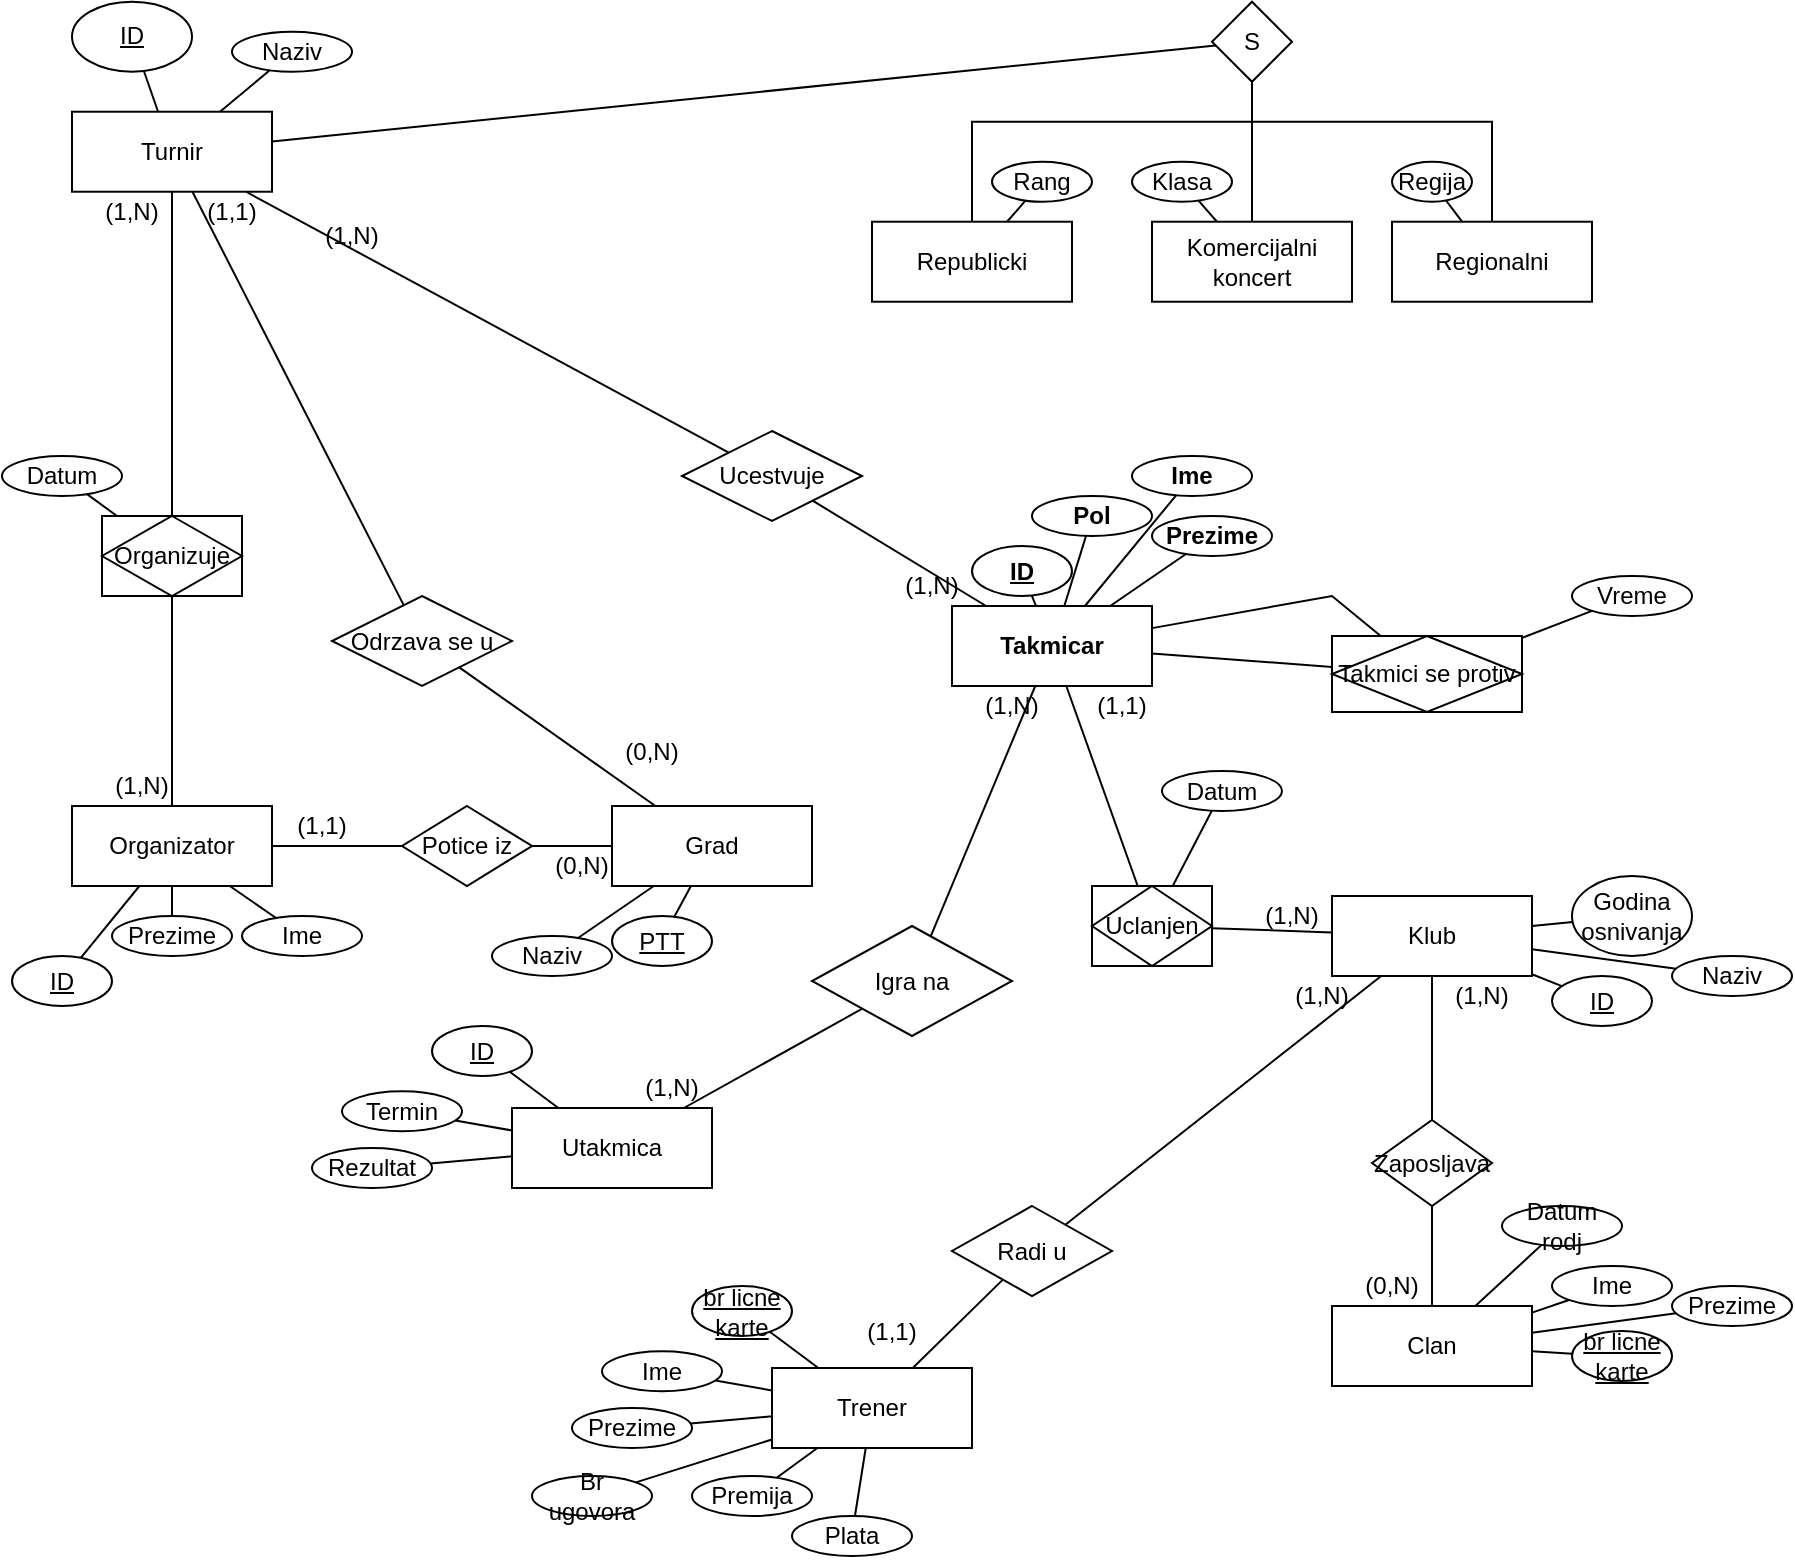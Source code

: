 <mxfile version="14.9.6" type="device"><diagram id="qLZ4o5DSCHNd_SbKw-yM" name="Page-1"><mxGraphModel dx="1069" dy="2217" grid="1" gridSize="10" guides="1" tooltips="1" connect="1" arrows="1" fold="1" page="1" pageScale="1" pageWidth="900" pageHeight="1600" math="0" shadow="0"><root><mxCell id="0"/><mxCell id="1" parent="0"/><mxCell id="eoc7BjxN7FBIqzUyYc_B-33" value="Turnir" style="whiteSpace=wrap;html=1;align=center;" parent="1" vertex="1"><mxGeometry x="40" y="-1542.14" width="100" height="40" as="geometry"/></mxCell><mxCell id="eoc7BjxN7FBIqzUyYc_B-36" value="Naziv" style="ellipse;whiteSpace=wrap;html=1;align=center;" parent="1" vertex="1"><mxGeometry x="120" y="-1582.14" width="60" height="20" as="geometry"/></mxCell><mxCell id="eoc7BjxN7FBIqzUyYc_B-37" value="" style="endArrow=none;html=1;rounded=0;" parent="1" source="eoc7BjxN7FBIqzUyYc_B-36" target="eoc7BjxN7FBIqzUyYc_B-33" edge="1"><mxGeometry relative="1" as="geometry"><mxPoint x="250" y="-1570" as="sourcePoint"/><mxPoint x="120.0" y="-1500" as="targetPoint"/></mxGeometry></mxCell><mxCell id="eoc7BjxN7FBIqzUyYc_B-44" value="" style="endArrow=none;html=1;rounded=0;" parent="1" source="eoc7BjxN7FBIqzUyYc_B-45" target="eoc7BjxN7FBIqzUyYc_B-33" edge="1"><mxGeometry relative="1" as="geometry"><mxPoint x="-5.712" y="-1561.207" as="sourcePoint"/><mxPoint x="20.0" y="-1490" as="targetPoint"/></mxGeometry></mxCell><mxCell id="eoc7BjxN7FBIqzUyYc_B-45" value="ID" style="ellipse;whiteSpace=wrap;html=1;align=center;fontStyle=4;" parent="1" vertex="1"><mxGeometry x="40" y="-1597.14" width="60" height="35" as="geometry"/></mxCell><mxCell id="kMlMsmgEVaNLuAxgL0SV-2" value="S" style="shape=rhombus;perimeter=rhombusPerimeter;whiteSpace=wrap;html=1;align=center;" parent="1" vertex="1"><mxGeometry x="610" y="-1597.14" width="40" height="40" as="geometry"/></mxCell><mxCell id="kMlMsmgEVaNLuAxgL0SV-3" value="" style="endArrow=none;html=1;rounded=0;" parent="1" source="eoc7BjxN7FBIqzUyYc_B-33" target="kMlMsmgEVaNLuAxgL0SV-2" edge="1"><mxGeometry relative="1" as="geometry"><mxPoint x="110" y="-1460" as="sourcePoint"/><mxPoint x="270" y="-1460" as="targetPoint"/></mxGeometry></mxCell><mxCell id="qW00cIYbQ7Yy2y-dma7d-1" value="Republicki" style="whiteSpace=wrap;html=1;align=center;" parent="1" vertex="1"><mxGeometry x="440" y="-1487.14" width="100" height="40" as="geometry"/></mxCell><mxCell id="qW00cIYbQ7Yy2y-dma7d-3" value="Rang" style="ellipse;whiteSpace=wrap;html=1;align=center;" parent="1" vertex="1"><mxGeometry x="500" y="-1517.14" width="50" height="20" as="geometry"/></mxCell><mxCell id="qW00cIYbQ7Yy2y-dma7d-4" value="" style="endArrow=none;html=1;rounded=0;" parent="1" source="qW00cIYbQ7Yy2y-dma7d-3" target="qW00cIYbQ7Yy2y-dma7d-1" edge="1"><mxGeometry relative="1" as="geometry"><mxPoint x="539.79" y="-1545" as="sourcePoint"/><mxPoint x="400.0" y="-1382.14" as="targetPoint"/></mxGeometry></mxCell><mxCell id="qW00cIYbQ7Yy2y-dma7d-5" value="Komercijalni koncert" style="whiteSpace=wrap;html=1;align=center;" parent="1" vertex="1"><mxGeometry x="580" y="-1487.14" width="100" height="40" as="geometry"/></mxCell><mxCell id="qW00cIYbQ7Yy2y-dma7d-6" value="Klasa" style="ellipse;whiteSpace=wrap;html=1;align=center;" parent="1" vertex="1"><mxGeometry x="570" y="-1517.14" width="50" height="20" as="geometry"/></mxCell><mxCell id="qW00cIYbQ7Yy2y-dma7d-7" value="" style="endArrow=none;html=1;rounded=0;" parent="1" source="qW00cIYbQ7Yy2y-dma7d-6" target="qW00cIYbQ7Yy2y-dma7d-5" edge="1"><mxGeometry relative="1" as="geometry"><mxPoint x="709.79" y="-1550" as="sourcePoint"/><mxPoint x="570.0" y="-1387.14" as="targetPoint"/></mxGeometry></mxCell><mxCell id="qW00cIYbQ7Yy2y-dma7d-16" value="" style="endArrow=none;html=1;rounded=0;" parent="1" source="qW00cIYbQ7Yy2y-dma7d-1" target="qW00cIYbQ7Yy2y-dma7d-5" edge="1"><mxGeometry relative="1" as="geometry"><mxPoint x="470" y="-1537.14" as="sourcePoint"/><mxPoint x="630" y="-1537.14" as="targetPoint"/><Array as="points"><mxPoint x="490" y="-1537.14"/><mxPoint x="630" y="-1537.14"/></Array></mxGeometry></mxCell><mxCell id="qW00cIYbQ7Yy2y-dma7d-17" value="" style="endArrow=none;html=1;rounded=0;" parent="1" source="kMlMsmgEVaNLuAxgL0SV-2" edge="1"><mxGeometry relative="1" as="geometry"><mxPoint x="560" y="-1437.14" as="sourcePoint"/><mxPoint x="630" y="-1537.14" as="targetPoint"/></mxGeometry></mxCell><mxCell id="v1UpRoODye4BNZnUM3uu-2" value="Regionalni" style="whiteSpace=wrap;html=1;align=center;" parent="1" vertex="1"><mxGeometry x="700" y="-1487.14" width="100" height="40" as="geometry"/></mxCell><mxCell id="v1UpRoODye4BNZnUM3uu-3" value="Regija" style="ellipse;whiteSpace=wrap;html=1;align=center;" parent="1" vertex="1"><mxGeometry x="700" y="-1517.14" width="40" height="20" as="geometry"/></mxCell><mxCell id="v1UpRoODye4BNZnUM3uu-4" value="" style="endArrow=none;html=1;rounded=0;" parent="1" source="v1UpRoODye4BNZnUM3uu-3" target="v1UpRoODye4BNZnUM3uu-2" edge="1"><mxGeometry relative="1" as="geometry"><mxPoint x="799.79" y="-1545" as="sourcePoint"/><mxPoint x="660.0" y="-1382.14" as="targetPoint"/></mxGeometry></mxCell><mxCell id="v1UpRoODye4BNZnUM3uu-5" value="" style="endArrow=none;html=1;rounded=0;" parent="1" target="v1UpRoODye4BNZnUM3uu-2" edge="1"><mxGeometry relative="1" as="geometry"><mxPoint x="630" y="-1537.14" as="sourcePoint"/><mxPoint x="790" y="-1587.14" as="targetPoint"/><Array as="points"><mxPoint x="750" y="-1537.14"/></Array></mxGeometry></mxCell><mxCell id="v1UpRoODye4BNZnUM3uu-6" value="Organizator" style="whiteSpace=wrap;html=1;align=center;" parent="1" vertex="1"><mxGeometry x="40" y="-1195" width="100" height="40" as="geometry"/></mxCell><mxCell id="v1UpRoODye4BNZnUM3uu-7" value="Ime" style="ellipse;whiteSpace=wrap;html=1;align=center;" parent="1" vertex="1"><mxGeometry x="125" y="-1140" width="60" height="20" as="geometry"/></mxCell><mxCell id="v1UpRoODye4BNZnUM3uu-8" value="" style="endArrow=none;html=1;rounded=0;" parent="1" source="v1UpRoODye4BNZnUM3uu-7" target="v1UpRoODye4BNZnUM3uu-6" edge="1"><mxGeometry relative="1" as="geometry"><mxPoint x="260" y="-1182.86" as="sourcePoint"/><mxPoint x="130.0" y="-1112.86" as="targetPoint"/></mxGeometry></mxCell><mxCell id="v1UpRoODye4BNZnUM3uu-9" value="" style="endArrow=none;html=1;rounded=0;" parent="1" source="v1UpRoODye4BNZnUM3uu-10" target="v1UpRoODye4BNZnUM3uu-6" edge="1"><mxGeometry relative="1" as="geometry"><mxPoint x="4.288" y="-1174.067" as="sourcePoint"/><mxPoint x="30.0" y="-1102.86" as="targetPoint"/></mxGeometry></mxCell><mxCell id="v1UpRoODye4BNZnUM3uu-10" value="ID" style="ellipse;whiteSpace=wrap;html=1;align=center;fontStyle=4;" parent="1" vertex="1"><mxGeometry x="10" y="-1120" width="50" height="25" as="geometry"/></mxCell><mxCell id="v1UpRoODye4BNZnUM3uu-11" value="Prezime" style="ellipse;whiteSpace=wrap;html=1;align=center;" parent="1" vertex="1"><mxGeometry x="60" y="-1140" width="60" height="20" as="geometry"/></mxCell><mxCell id="v1UpRoODye4BNZnUM3uu-12" value="" style="endArrow=none;html=1;rounded=0;" parent="1" source="v1UpRoODye4BNZnUM3uu-11" target="v1UpRoODye4BNZnUM3uu-6" edge="1"><mxGeometry relative="1" as="geometry"><mxPoint x="340" y="-1162.86" as="sourcePoint"/><mxPoint x="204" y="-1135" as="targetPoint"/></mxGeometry></mxCell><mxCell id="v1UpRoODye4BNZnUM3uu-13" value="Grad" style="whiteSpace=wrap;html=1;align=center;" parent="1" vertex="1"><mxGeometry x="310" y="-1195" width="100" height="40" as="geometry"/></mxCell><mxCell id="v1UpRoODye4BNZnUM3uu-16" value="" style="endArrow=none;html=1;rounded=0;" parent="1" source="v1UpRoODye4BNZnUM3uu-17" target="v1UpRoODye4BNZnUM3uu-13" edge="1"><mxGeometry relative="1" as="geometry"><mxPoint x="394.288" y="-1249.067" as="sourcePoint"/><mxPoint x="420.0" y="-1177.86" as="targetPoint"/></mxGeometry></mxCell><mxCell id="v1UpRoODye4BNZnUM3uu-17" value="PTT" style="ellipse;whiteSpace=wrap;html=1;align=center;fontStyle=4;" parent="1" vertex="1"><mxGeometry x="310" y="-1140" width="50" height="25" as="geometry"/></mxCell><mxCell id="v1UpRoODye4BNZnUM3uu-18" value="Naziv" style="ellipse;whiteSpace=wrap;html=1;align=center;" parent="1" vertex="1"><mxGeometry x="250" y="-1130" width="60" height="20" as="geometry"/></mxCell><mxCell id="v1UpRoODye4BNZnUM3uu-19" value="" style="endArrow=none;html=1;rounded=0;" parent="1" source="v1UpRoODye4BNZnUM3uu-18" target="v1UpRoODye4BNZnUM3uu-13" edge="1"><mxGeometry relative="1" as="geometry"><mxPoint x="730" y="-1237.86" as="sourcePoint"/><mxPoint x="594" y="-1210" as="targetPoint"/></mxGeometry></mxCell><mxCell id="v1UpRoODye4BNZnUM3uu-20" value="Organizuje" style="shape=associativeEntity;whiteSpace=wrap;html=1;align=center;" parent="1" vertex="1"><mxGeometry x="55" y="-1340" width="70" height="40" as="geometry"/></mxCell><mxCell id="v1UpRoODye4BNZnUM3uu-22" value="" style="endArrow=none;html=1;rounded=0;" parent="1" source="eoc7BjxN7FBIqzUyYc_B-33" target="v1UpRoODye4BNZnUM3uu-20" edge="1"><mxGeometry relative="1" as="geometry"><mxPoint x="60" y="-1440" as="sourcePoint"/><mxPoint x="220" y="-1440" as="targetPoint"/></mxGeometry></mxCell><mxCell id="v1UpRoODye4BNZnUM3uu-23" value="" style="endArrow=none;html=1;rounded=0;" parent="1" source="v1UpRoODye4BNZnUM3uu-20" target="v1UpRoODye4BNZnUM3uu-6" edge="1"><mxGeometry relative="1" as="geometry"><mxPoint x="250" y="-1310" as="sourcePoint"/><mxPoint x="410" y="-1310" as="targetPoint"/></mxGeometry></mxCell><mxCell id="v1UpRoODye4BNZnUM3uu-24" value="(1,N)" style="text;html=1;strokeColor=none;fillColor=none;align=center;verticalAlign=middle;whiteSpace=wrap;rounded=0;" parent="1" vertex="1"><mxGeometry x="50" y="-1502" width="40" height="20" as="geometry"/></mxCell><mxCell id="v1UpRoODye4BNZnUM3uu-26" value="Datum" style="ellipse;whiteSpace=wrap;html=1;align=center;" parent="1" vertex="1"><mxGeometry x="5" y="-1370" width="60" height="20" as="geometry"/></mxCell><mxCell id="v1UpRoODye4BNZnUM3uu-27" value="" style="endArrow=none;html=1;rounded=0;" parent="1" source="v1UpRoODye4BNZnUM3uu-26" target="v1UpRoODye4BNZnUM3uu-20" edge="1"><mxGeometry relative="1" as="geometry"><mxPoint x="160" y="-1430" as="sourcePoint"/><mxPoint x="24" y="-1402.14" as="targetPoint"/></mxGeometry></mxCell><mxCell id="v1UpRoODye4BNZnUM3uu-28" value="(1,N)" style="text;html=1;strokeColor=none;fillColor=none;align=center;verticalAlign=middle;whiteSpace=wrap;rounded=0;" parent="1" vertex="1"><mxGeometry x="55" y="-1215" width="40" height="20" as="geometry"/></mxCell><mxCell id="v1UpRoODye4BNZnUM3uu-29" value="Odrzava se u" style="shape=rhombus;perimeter=rhombusPerimeter;whiteSpace=wrap;html=1;align=center;" parent="1" vertex="1"><mxGeometry x="170" y="-1300" width="90" height="45" as="geometry"/></mxCell><mxCell id="v1UpRoODye4BNZnUM3uu-30" value="" style="endArrow=none;html=1;rounded=0;" parent="1" source="eoc7BjxN7FBIqzUyYc_B-33" target="v1UpRoODye4BNZnUM3uu-29" edge="1"><mxGeometry relative="1" as="geometry"><mxPoint x="140" y="-1270" as="sourcePoint"/><mxPoint x="300" y="-1270" as="targetPoint"/></mxGeometry></mxCell><mxCell id="v1UpRoODye4BNZnUM3uu-31" value="" style="endArrow=none;html=1;rounded=0;" parent="1" source="v1UpRoODye4BNZnUM3uu-29" target="v1UpRoODye4BNZnUM3uu-13" edge="1"><mxGeometry relative="1" as="geometry"><mxPoint x="340" y="-1330" as="sourcePoint"/><mxPoint x="500" y="-1330" as="targetPoint"/></mxGeometry></mxCell><mxCell id="v1UpRoODye4BNZnUM3uu-32" value="Potice iz" style="shape=rhombus;perimeter=rhombusPerimeter;whiteSpace=wrap;html=1;align=center;" parent="1" vertex="1"><mxGeometry x="205" y="-1195" width="65" height="40" as="geometry"/></mxCell><mxCell id="v1UpRoODye4BNZnUM3uu-33" value="" style="endArrow=none;html=1;rounded=0;" parent="1" source="v1UpRoODye4BNZnUM3uu-6" target="v1UpRoODye4BNZnUM3uu-32" edge="1"><mxGeometry relative="1" as="geometry"><mxPoint x="210" y="-1100" as="sourcePoint"/><mxPoint x="370" y="-1100" as="targetPoint"/></mxGeometry></mxCell><mxCell id="v1UpRoODye4BNZnUM3uu-34" value="" style="endArrow=none;html=1;rounded=0;" parent="1" source="v1UpRoODye4BNZnUM3uu-32" target="v1UpRoODye4BNZnUM3uu-13" edge="1"><mxGeometry relative="1" as="geometry"><mxPoint x="260" y="-1140" as="sourcePoint"/><mxPoint x="420" y="-1140" as="targetPoint"/></mxGeometry></mxCell><mxCell id="v1UpRoODye4BNZnUM3uu-35" value="(1,1)" style="text;html=1;strokeColor=none;fillColor=none;align=center;verticalAlign=middle;whiteSpace=wrap;rounded=0;" parent="1" vertex="1"><mxGeometry x="100" y="-1502" width="40" height="20" as="geometry"/></mxCell><mxCell id="v1UpRoODye4BNZnUM3uu-36" value="(0,N)" style="text;html=1;strokeColor=none;fillColor=none;align=center;verticalAlign=middle;whiteSpace=wrap;rounded=0;" parent="1" vertex="1"><mxGeometry x="310" y="-1232.5" width="40" height="20" as="geometry"/></mxCell><mxCell id="v1UpRoODye4BNZnUM3uu-37" value="(0,N)" style="text;html=1;strokeColor=none;fillColor=none;align=center;verticalAlign=middle;whiteSpace=wrap;rounded=0;" parent="1" vertex="1"><mxGeometry x="275" y="-1175" width="40" height="20" as="geometry"/></mxCell><mxCell id="v1UpRoODye4BNZnUM3uu-38" value="(1,1)" style="text;html=1;strokeColor=none;fillColor=none;align=center;verticalAlign=middle;whiteSpace=wrap;rounded=0;" parent="1" vertex="1"><mxGeometry x="145" y="-1195" width="40" height="20" as="geometry"/></mxCell><mxCell id="v1UpRoODye4BNZnUM3uu-39" value="Takmicar" style="whiteSpace=wrap;html=1;align=center;fontStyle=1" parent="1" vertex="1"><mxGeometry x="480" y="-1295" width="100" height="40" as="geometry"/></mxCell><mxCell id="v1UpRoODye4BNZnUM3uu-40" value="Ime" style="ellipse;whiteSpace=wrap;html=1;align=center;fontStyle=1" parent="1" vertex="1"><mxGeometry x="570" y="-1370" width="60" height="20" as="geometry"/></mxCell><mxCell id="v1UpRoODye4BNZnUM3uu-41" value="" style="endArrow=none;html=1;rounded=0;fontStyle=1" parent="1" source="v1UpRoODye4BNZnUM3uu-40" target="v1UpRoODye4BNZnUM3uu-39" edge="1"><mxGeometry relative="1" as="geometry"><mxPoint x="910" y="-1297.86" as="sourcePoint"/><mxPoint x="780.0" y="-1227.86" as="targetPoint"/></mxGeometry></mxCell><mxCell id="v1UpRoODye4BNZnUM3uu-42" value="" style="endArrow=none;html=1;rounded=0;fontStyle=1" parent="1" source="v1UpRoODye4BNZnUM3uu-43" target="v1UpRoODye4BNZnUM3uu-39" edge="1"><mxGeometry relative="1" as="geometry"><mxPoint x="654.288" y="-1289.067" as="sourcePoint"/><mxPoint x="680.0" y="-1217.86" as="targetPoint"/></mxGeometry></mxCell><mxCell id="v1UpRoODye4BNZnUM3uu-43" value="ID" style="ellipse;whiteSpace=wrap;html=1;align=center;fontStyle=5;" parent="1" vertex="1"><mxGeometry x="490" y="-1325" width="50" height="25" as="geometry"/></mxCell><mxCell id="v1UpRoODye4BNZnUM3uu-44" value="Prezime" style="ellipse;whiteSpace=wrap;html=1;align=center;fontStyle=1" parent="1" vertex="1"><mxGeometry x="580" y="-1340" width="60" height="20" as="geometry"/></mxCell><mxCell id="v1UpRoODye4BNZnUM3uu-45" value="" style="endArrow=none;html=1;rounded=0;fontStyle=1" parent="1" source="v1UpRoODye4BNZnUM3uu-44" target="v1UpRoODye4BNZnUM3uu-39" edge="1"><mxGeometry relative="1" as="geometry"><mxPoint x="990" y="-1277.86" as="sourcePoint"/><mxPoint x="854" y="-1250" as="targetPoint"/></mxGeometry></mxCell><mxCell id="5nC3HPQmepLHzimWPQ3W-2" value="Ucestvuje" style="shape=rhombus;perimeter=rhombusPerimeter;whiteSpace=wrap;html=1;align=center;" vertex="1" parent="1"><mxGeometry x="345" y="-1382.5" width="90" height="45" as="geometry"/></mxCell><mxCell id="5nC3HPQmepLHzimWPQ3W-3" value="" style="endArrow=none;html=1;rounded=0;" edge="1" parent="1" source="eoc7BjxN7FBIqzUyYc_B-33" target="5nC3HPQmepLHzimWPQ3W-2"><mxGeometry relative="1" as="geometry"><mxPoint x="240" y="-1440" as="sourcePoint"/><mxPoint x="400" y="-1440" as="targetPoint"/></mxGeometry></mxCell><mxCell id="5nC3HPQmepLHzimWPQ3W-4" value="" style="endArrow=none;html=1;rounded=0;" edge="1" parent="1" source="5nC3HPQmepLHzimWPQ3W-2" target="v1UpRoODye4BNZnUM3uu-39"><mxGeometry relative="1" as="geometry"><mxPoint x="370" y="-1280" as="sourcePoint"/><mxPoint x="530" y="-1280" as="targetPoint"/></mxGeometry></mxCell><mxCell id="5nC3HPQmepLHzimWPQ3W-5" value="(1,N)" style="text;html=1;strokeColor=none;fillColor=none;align=center;verticalAlign=middle;whiteSpace=wrap;rounded=0;" vertex="1" parent="1"><mxGeometry x="160" y="-1490" width="40" height="20" as="geometry"/></mxCell><mxCell id="5nC3HPQmepLHzimWPQ3W-6" value="(1,N)" style="text;html=1;strokeColor=none;fillColor=none;align=center;verticalAlign=middle;whiteSpace=wrap;rounded=0;" vertex="1" parent="1"><mxGeometry x="450" y="-1315" width="40" height="20" as="geometry"/></mxCell><mxCell id="5nC3HPQmepLHzimWPQ3W-9" value="Pol" style="ellipse;whiteSpace=wrap;html=1;align=center;fontStyle=1" vertex="1" parent="1"><mxGeometry x="520" y="-1350" width="60" height="20" as="geometry"/></mxCell><mxCell id="5nC3HPQmepLHzimWPQ3W-10" value="" style="endArrow=none;html=1;rounded=0;fontStyle=1" edge="1" parent="1" source="5nC3HPQmepLHzimWPQ3W-9" target="v1UpRoODye4BNZnUM3uu-39"><mxGeometry relative="1" as="geometry"><mxPoint x="890" y="-1327.86" as="sourcePoint"/><mxPoint x="560.0" y="-1305" as="targetPoint"/></mxGeometry></mxCell><mxCell id="5nC3HPQmepLHzimWPQ3W-11" value="Klub" style="whiteSpace=wrap;html=1;align=center;" vertex="1" parent="1"><mxGeometry x="670" y="-1150" width="100" height="40" as="geometry"/></mxCell><mxCell id="5nC3HPQmepLHzimWPQ3W-12" value="Godina osnivanja" style="ellipse;whiteSpace=wrap;html=1;align=center;" vertex="1" parent="1"><mxGeometry x="790" y="-1160" width="60" height="40" as="geometry"/></mxCell><mxCell id="5nC3HPQmepLHzimWPQ3W-13" value="" style="endArrow=none;html=1;rounded=0;" edge="1" parent="1" source="5nC3HPQmepLHzimWPQ3W-12" target="5nC3HPQmepLHzimWPQ3W-11"><mxGeometry relative="1" as="geometry"><mxPoint x="1100" y="-1152.86" as="sourcePoint"/><mxPoint x="970.0" y="-1082.86" as="targetPoint"/></mxGeometry></mxCell><mxCell id="5nC3HPQmepLHzimWPQ3W-14" value="" style="endArrow=none;html=1;rounded=0;" edge="1" parent="1" source="5nC3HPQmepLHzimWPQ3W-15" target="5nC3HPQmepLHzimWPQ3W-11"><mxGeometry relative="1" as="geometry"><mxPoint x="844.288" y="-1144.067" as="sourcePoint"/><mxPoint x="870.0" y="-1072.86" as="targetPoint"/></mxGeometry></mxCell><mxCell id="5nC3HPQmepLHzimWPQ3W-15" value="ID" style="ellipse;whiteSpace=wrap;html=1;align=center;fontStyle=4;" vertex="1" parent="1"><mxGeometry x="780" y="-1110" width="50" height="25" as="geometry"/></mxCell><mxCell id="5nC3HPQmepLHzimWPQ3W-16" value="Naziv" style="ellipse;whiteSpace=wrap;html=1;align=center;" vertex="1" parent="1"><mxGeometry x="840" y="-1120" width="60" height="20" as="geometry"/></mxCell><mxCell id="5nC3HPQmepLHzimWPQ3W-17" value="" style="endArrow=none;html=1;rounded=0;" edge="1" parent="1" source="5nC3HPQmepLHzimWPQ3W-16" target="5nC3HPQmepLHzimWPQ3W-11"><mxGeometry relative="1" as="geometry"><mxPoint x="1180" y="-1132.86" as="sourcePoint"/><mxPoint x="1044" y="-1105" as="targetPoint"/></mxGeometry></mxCell><mxCell id="5nC3HPQmepLHzimWPQ3W-21" value="Clan" style="whiteSpace=wrap;html=1;align=center;" vertex="1" parent="1"><mxGeometry x="670" y="-945" width="100" height="40" as="geometry"/></mxCell><mxCell id="5nC3HPQmepLHzimWPQ3W-22" value="Ime" style="ellipse;whiteSpace=wrap;html=1;align=center;" vertex="1" parent="1"><mxGeometry x="780" y="-965" width="60" height="20" as="geometry"/></mxCell><mxCell id="5nC3HPQmepLHzimWPQ3W-23" value="" style="endArrow=none;html=1;rounded=0;" edge="1" parent="1" source="5nC3HPQmepLHzimWPQ3W-22" target="5nC3HPQmepLHzimWPQ3W-21"><mxGeometry relative="1" as="geometry"><mxPoint x="1080" y="-942.86" as="sourcePoint"/><mxPoint x="950.0" y="-872.86" as="targetPoint"/></mxGeometry></mxCell><mxCell id="5nC3HPQmepLHzimWPQ3W-24" value="" style="endArrow=none;html=1;rounded=0;" edge="1" parent="1" source="5nC3HPQmepLHzimWPQ3W-25" target="5nC3HPQmepLHzimWPQ3W-21"><mxGeometry relative="1" as="geometry"><mxPoint x="824.288" y="-934.067" as="sourcePoint"/><mxPoint x="850.0" y="-862.86" as="targetPoint"/></mxGeometry></mxCell><mxCell id="5nC3HPQmepLHzimWPQ3W-25" value="br licne karte" style="ellipse;whiteSpace=wrap;html=1;align=center;fontStyle=4;" vertex="1" parent="1"><mxGeometry x="790" y="-932.5" width="50" height="25" as="geometry"/></mxCell><mxCell id="5nC3HPQmepLHzimWPQ3W-26" value="Prezime" style="ellipse;whiteSpace=wrap;html=1;align=center;" vertex="1" parent="1"><mxGeometry x="840" y="-955" width="60" height="20" as="geometry"/></mxCell><mxCell id="5nC3HPQmepLHzimWPQ3W-27" value="" style="endArrow=none;html=1;rounded=0;" edge="1" parent="1" source="5nC3HPQmepLHzimWPQ3W-26" target="5nC3HPQmepLHzimWPQ3W-21"><mxGeometry relative="1" as="geometry"><mxPoint x="1160" y="-922.86" as="sourcePoint"/><mxPoint x="1024" y="-895" as="targetPoint"/></mxGeometry></mxCell><mxCell id="5nC3HPQmepLHzimWPQ3W-28" value="Datum rodj" style="ellipse;whiteSpace=wrap;html=1;align=center;" vertex="1" parent="1"><mxGeometry x="755" y="-995" width="60" height="20" as="geometry"/></mxCell><mxCell id="5nC3HPQmepLHzimWPQ3W-29" value="" style="endArrow=none;html=1;rounded=0;" edge="1" parent="1" source="5nC3HPQmepLHzimWPQ3W-28" target="5nC3HPQmepLHzimWPQ3W-21"><mxGeometry relative="1" as="geometry"><mxPoint x="1060" y="-972.86" as="sourcePoint"/><mxPoint x="730.0" y="-950" as="targetPoint"/></mxGeometry></mxCell><mxCell id="5nC3HPQmepLHzimWPQ3W-30" value="Zaposljava" style="shape=rhombus;perimeter=rhombusPerimeter;whiteSpace=wrap;html=1;align=center;" vertex="1" parent="1"><mxGeometry x="690" y="-1038" width="60" height="43" as="geometry"/></mxCell><mxCell id="5nC3HPQmepLHzimWPQ3W-31" value="" style="endArrow=none;html=1;rounded=0;" edge="1" parent="1" source="5nC3HPQmepLHzimWPQ3W-30" target="5nC3HPQmepLHzimWPQ3W-11"><mxGeometry relative="1" as="geometry"><mxPoint x="420" y="-1055" as="sourcePoint"/><mxPoint x="580" y="-1055" as="targetPoint"/></mxGeometry></mxCell><mxCell id="5nC3HPQmepLHzimWPQ3W-32" value="" style="endArrow=none;html=1;rounded=0;" edge="1" parent="1" source="5nC3HPQmepLHzimWPQ3W-21" target="5nC3HPQmepLHzimWPQ3W-30"><mxGeometry relative="1" as="geometry"><mxPoint x="390" y="-965" as="sourcePoint"/><mxPoint x="550" y="-965" as="targetPoint"/></mxGeometry></mxCell><mxCell id="5nC3HPQmepLHzimWPQ3W-33" value="(1,N)" style="text;html=1;strokeColor=none;fillColor=none;align=center;verticalAlign=middle;whiteSpace=wrap;rounded=0;" vertex="1" parent="1"><mxGeometry x="725" y="-1110" width="40" height="20" as="geometry"/></mxCell><mxCell id="5nC3HPQmepLHzimWPQ3W-34" value="(0,N)" style="text;html=1;strokeColor=none;fillColor=none;align=center;verticalAlign=middle;whiteSpace=wrap;rounded=0;" vertex="1" parent="1"><mxGeometry x="680" y="-965" width="40" height="20" as="geometry"/></mxCell><mxCell id="5nC3HPQmepLHzimWPQ3W-35" value="Uclanjen" style="shape=associativeEntity;whiteSpace=wrap;html=1;align=center;" vertex="1" parent="1"><mxGeometry x="550" y="-1155" width="60" height="40" as="geometry"/></mxCell><mxCell id="5nC3HPQmepLHzimWPQ3W-36" value="" style="endArrow=none;html=1;rounded=0;" edge="1" parent="1" source="v1UpRoODye4BNZnUM3uu-39" target="5nC3HPQmepLHzimWPQ3W-35"><mxGeometry relative="1" as="geometry"><mxPoint x="380" y="-1040" as="sourcePoint"/><mxPoint x="540" y="-1040" as="targetPoint"/></mxGeometry></mxCell><mxCell id="5nC3HPQmepLHzimWPQ3W-37" value="" style="endArrow=none;html=1;rounded=0;" edge="1" parent="1" source="5nC3HPQmepLHzimWPQ3W-35" target="5nC3HPQmepLHzimWPQ3W-11"><mxGeometry relative="1" as="geometry"><mxPoint x="490" y="-1040" as="sourcePoint"/><mxPoint x="650" y="-1040" as="targetPoint"/></mxGeometry></mxCell><mxCell id="5nC3HPQmepLHzimWPQ3W-38" value="(1,1)" style="text;html=1;strokeColor=none;fillColor=none;align=center;verticalAlign=middle;whiteSpace=wrap;rounded=0;" vertex="1" parent="1"><mxGeometry x="545" y="-1255" width="40" height="20" as="geometry"/></mxCell><mxCell id="5nC3HPQmepLHzimWPQ3W-39" value="(1,N)" style="text;html=1;strokeColor=none;fillColor=none;align=center;verticalAlign=middle;whiteSpace=wrap;rounded=0;" vertex="1" parent="1"><mxGeometry x="630" y="-1150" width="40" height="20" as="geometry"/></mxCell><mxCell id="5nC3HPQmepLHzimWPQ3W-40" value="Datum" style="ellipse;whiteSpace=wrap;html=1;align=center;" vertex="1" parent="1"><mxGeometry x="585" y="-1212.5" width="60" height="20" as="geometry"/></mxCell><mxCell id="5nC3HPQmepLHzimWPQ3W-41" value="" style="endArrow=none;html=1;rounded=0;" edge="1" parent="1" source="5nC3HPQmepLHzimWPQ3W-40" target="5nC3HPQmepLHzimWPQ3W-35"><mxGeometry relative="1" as="geometry"><mxPoint x="890" y="-1190.36" as="sourcePoint"/><mxPoint x="556.154" y="-1157.5" as="targetPoint"/></mxGeometry></mxCell><mxCell id="5nC3HPQmepLHzimWPQ3W-42" value="Utakmica" style="whiteSpace=wrap;html=1;align=center;" vertex="1" parent="1"><mxGeometry x="260" y="-1044" width="100" height="40" as="geometry"/></mxCell><mxCell id="5nC3HPQmepLHzimWPQ3W-43" value="Rezultat" style="ellipse;whiteSpace=wrap;html=1;align=center;" vertex="1" parent="1"><mxGeometry x="160" y="-1024" width="60" height="20" as="geometry"/></mxCell><mxCell id="5nC3HPQmepLHzimWPQ3W-44" value="" style="endArrow=none;html=1;rounded=0;" edge="1" parent="1" source="5nC3HPQmepLHzimWPQ3W-43" target="5nC3HPQmepLHzimWPQ3W-42"><mxGeometry relative="1" as="geometry"><mxPoint x="690" y="-1046.86" as="sourcePoint"/><mxPoint x="560.0" y="-976.86" as="targetPoint"/></mxGeometry></mxCell><mxCell id="5nC3HPQmepLHzimWPQ3W-45" value="" style="endArrow=none;html=1;rounded=0;" edge="1" parent="1" source="5nC3HPQmepLHzimWPQ3W-46" target="5nC3HPQmepLHzimWPQ3W-42"><mxGeometry relative="1" as="geometry"><mxPoint x="434.288" y="-1038.067" as="sourcePoint"/><mxPoint x="460.0" y="-966.86" as="targetPoint"/></mxGeometry></mxCell><mxCell id="5nC3HPQmepLHzimWPQ3W-46" value="ID" style="ellipse;whiteSpace=wrap;html=1;align=center;fontStyle=4;" vertex="1" parent="1"><mxGeometry x="220" y="-1085" width="50" height="25" as="geometry"/></mxCell><mxCell id="5nC3HPQmepLHzimWPQ3W-47" value="Termin" style="ellipse;whiteSpace=wrap;html=1;align=center;" vertex="1" parent="1"><mxGeometry x="175" y="-1052.39" width="60" height="20" as="geometry"/></mxCell><mxCell id="5nC3HPQmepLHzimWPQ3W-48" value="" style="endArrow=none;html=1;rounded=0;" edge="1" parent="1" source="5nC3HPQmepLHzimWPQ3W-47" target="5nC3HPQmepLHzimWPQ3W-42"><mxGeometry relative="1" as="geometry"><mxPoint x="770" y="-1026.86" as="sourcePoint"/><mxPoint x="634" y="-999" as="targetPoint"/></mxGeometry></mxCell><mxCell id="5nC3HPQmepLHzimWPQ3W-53" value="Takmici se protiv" style="shape=associativeEntity;whiteSpace=wrap;html=1;align=center;" vertex="1" parent="1"><mxGeometry x="670" y="-1280" width="95" height="38" as="geometry"/></mxCell><mxCell id="5nC3HPQmepLHzimWPQ3W-54" value="" style="endArrow=none;html=1;rounded=0;" edge="1" parent="1" source="v1UpRoODye4BNZnUM3uu-39" target="5nC3HPQmepLHzimWPQ3W-53"><mxGeometry relative="1" as="geometry"><mxPoint x="610" y="-1280" as="sourcePoint"/><mxPoint x="770" y="-1280" as="targetPoint"/><Array as="points"><mxPoint x="670" y="-1300"/></Array></mxGeometry></mxCell><mxCell id="5nC3HPQmepLHzimWPQ3W-55" value="" style="endArrow=none;html=1;rounded=0;" edge="1" parent="1" source="v1UpRoODye4BNZnUM3uu-39" target="5nC3HPQmepLHzimWPQ3W-53"><mxGeometry relative="1" as="geometry"><mxPoint x="610" y="-1250" as="sourcePoint"/><mxPoint x="770" y="-1250" as="targetPoint"/></mxGeometry></mxCell><mxCell id="5nC3HPQmepLHzimWPQ3W-56" value="Igra na" style="shape=rhombus;perimeter=rhombusPerimeter;whiteSpace=wrap;html=1;align=center;" vertex="1" parent="1"><mxGeometry x="410" y="-1135" width="100" height="55" as="geometry"/></mxCell><mxCell id="5nC3HPQmepLHzimWPQ3W-58" value="" style="endArrow=none;html=1;rounded=0;" edge="1" parent="1" source="5nC3HPQmepLHzimWPQ3W-42" target="5nC3HPQmepLHzimWPQ3W-56"><mxGeometry relative="1" as="geometry"><mxPoint x="190" y="-990" as="sourcePoint"/><mxPoint x="350" y="-990" as="targetPoint"/></mxGeometry></mxCell><mxCell id="5nC3HPQmepLHzimWPQ3W-59" value="" style="endArrow=none;html=1;rounded=0;" edge="1" parent="1" source="5nC3HPQmepLHzimWPQ3W-56" target="v1UpRoODye4BNZnUM3uu-39"><mxGeometry relative="1" as="geometry"><mxPoint x="220" y="-1010" as="sourcePoint"/><mxPoint x="380" y="-1010" as="targetPoint"/></mxGeometry></mxCell><mxCell id="5nC3HPQmepLHzimWPQ3W-61" value="(1,N)" style="text;html=1;strokeColor=none;fillColor=none;align=center;verticalAlign=middle;whiteSpace=wrap;rounded=0;" vertex="1" parent="1"><mxGeometry x="490" y="-1255" width="40" height="20" as="geometry"/></mxCell><mxCell id="5nC3HPQmepLHzimWPQ3W-62" value="(1,N)" style="text;html=1;strokeColor=none;fillColor=none;align=center;verticalAlign=middle;whiteSpace=wrap;rounded=0;" vertex="1" parent="1"><mxGeometry x="320" y="-1064.0" width="40" height="20" as="geometry"/></mxCell><mxCell id="5nC3HPQmepLHzimWPQ3W-63" value="Vreme" style="ellipse;whiteSpace=wrap;html=1;align=center;" vertex="1" parent="1"><mxGeometry x="790" y="-1310" width="60" height="20" as="geometry"/></mxCell><mxCell id="5nC3HPQmepLHzimWPQ3W-64" value="" style="endArrow=none;html=1;rounded=0;" edge="1" parent="1" source="5nC3HPQmepLHzimWPQ3W-63" target="5nC3HPQmepLHzimWPQ3W-53"><mxGeometry relative="1" as="geometry"><mxPoint x="1115" y="-1326.61" as="sourcePoint"/><mxPoint x="815.37" y="-1291.25" as="targetPoint"/></mxGeometry></mxCell><mxCell id="5nC3HPQmepLHzimWPQ3W-65" value="Trener" style="whiteSpace=wrap;html=1;align=center;" vertex="1" parent="1"><mxGeometry x="390" y="-914" width="100" height="40" as="geometry"/></mxCell><mxCell id="5nC3HPQmepLHzimWPQ3W-66" value="Prezime" style="ellipse;whiteSpace=wrap;html=1;align=center;" vertex="1" parent="1"><mxGeometry x="290" y="-894" width="60" height="20" as="geometry"/></mxCell><mxCell id="5nC3HPQmepLHzimWPQ3W-67" value="" style="endArrow=none;html=1;rounded=0;" edge="1" parent="1" source="5nC3HPQmepLHzimWPQ3W-66" target="5nC3HPQmepLHzimWPQ3W-65"><mxGeometry relative="1" as="geometry"><mxPoint x="820" y="-916.86" as="sourcePoint"/><mxPoint x="690.0" y="-846.86" as="targetPoint"/></mxGeometry></mxCell><mxCell id="5nC3HPQmepLHzimWPQ3W-68" value="" style="endArrow=none;html=1;rounded=0;" edge="1" parent="1" source="5nC3HPQmepLHzimWPQ3W-69" target="5nC3HPQmepLHzimWPQ3W-65"><mxGeometry relative="1" as="geometry"><mxPoint x="564.288" y="-908.067" as="sourcePoint"/><mxPoint x="590.0" y="-836.86" as="targetPoint"/></mxGeometry></mxCell><mxCell id="5nC3HPQmepLHzimWPQ3W-69" value="br licne karte" style="ellipse;whiteSpace=wrap;html=1;align=center;fontStyle=4;" vertex="1" parent="1"><mxGeometry x="350" y="-955" width="50" height="25" as="geometry"/></mxCell><mxCell id="5nC3HPQmepLHzimWPQ3W-70" value="Ime" style="ellipse;whiteSpace=wrap;html=1;align=center;" vertex="1" parent="1"><mxGeometry x="305" y="-922.39" width="60" height="20" as="geometry"/></mxCell><mxCell id="5nC3HPQmepLHzimWPQ3W-71" value="" style="endArrow=none;html=1;rounded=0;" edge="1" parent="1" source="5nC3HPQmepLHzimWPQ3W-70" target="5nC3HPQmepLHzimWPQ3W-65"><mxGeometry relative="1" as="geometry"><mxPoint x="900" y="-896.86" as="sourcePoint"/><mxPoint x="764" y="-869" as="targetPoint"/></mxGeometry></mxCell><mxCell id="5nC3HPQmepLHzimWPQ3W-72" value="(1,1)" style="text;html=1;strokeColor=none;fillColor=none;align=center;verticalAlign=middle;whiteSpace=wrap;rounded=0;" vertex="1" parent="1"><mxGeometry x="430" y="-942.39" width="40" height="20" as="geometry"/></mxCell><mxCell id="5nC3HPQmepLHzimWPQ3W-74" value="Br ugovora" style="ellipse;whiteSpace=wrap;html=1;align=center;" vertex="1" parent="1"><mxGeometry x="270" y="-860" width="60" height="20" as="geometry"/></mxCell><mxCell id="5nC3HPQmepLHzimWPQ3W-75" value="" style="endArrow=none;html=1;rounded=0;" edge="1" parent="1" source="5nC3HPQmepLHzimWPQ3W-74" target="5nC3HPQmepLHzimWPQ3W-65"><mxGeometry relative="1" as="geometry"><mxPoint x="820" y="-872.86" as="sourcePoint"/><mxPoint x="390.0" y="-845.833" as="targetPoint"/></mxGeometry></mxCell><mxCell id="5nC3HPQmepLHzimWPQ3W-76" value="Premija" style="ellipse;whiteSpace=wrap;html=1;align=center;" vertex="1" parent="1"><mxGeometry x="350" y="-860" width="60" height="20" as="geometry"/></mxCell><mxCell id="5nC3HPQmepLHzimWPQ3W-77" value="" style="endArrow=none;html=1;rounded=0;" edge="1" parent="1" source="5nC3HPQmepLHzimWPQ3W-76" target="5nC3HPQmepLHzimWPQ3W-65"><mxGeometry relative="1" as="geometry"><mxPoint x="900" y="-872.86" as="sourcePoint"/><mxPoint x="470.0" y="-845.833" as="targetPoint"/></mxGeometry></mxCell><mxCell id="5nC3HPQmepLHzimWPQ3W-78" value="Plata" style="ellipse;whiteSpace=wrap;html=1;align=center;" vertex="1" parent="1"><mxGeometry x="400" y="-840" width="60" height="20" as="geometry"/></mxCell><mxCell id="5nC3HPQmepLHzimWPQ3W-79" value="" style="endArrow=none;html=1;rounded=0;" edge="1" parent="1" source="5nC3HPQmepLHzimWPQ3W-78" target="5nC3HPQmepLHzimWPQ3W-65"><mxGeometry relative="1" as="geometry"><mxPoint x="850" y="-886.86" as="sourcePoint"/><mxPoint x="420.0" y="-859.833" as="targetPoint"/></mxGeometry></mxCell><mxCell id="5nC3HPQmepLHzimWPQ3W-80" value="Radi u" style="shape=rhombus;perimeter=rhombusPerimeter;whiteSpace=wrap;html=1;align=center;" vertex="1" parent="1"><mxGeometry x="480" y="-995" width="80" height="45" as="geometry"/></mxCell><mxCell id="5nC3HPQmepLHzimWPQ3W-81" value="" style="endArrow=none;html=1;rounded=0;" edge="1" parent="1" source="5nC3HPQmepLHzimWPQ3W-65" target="5nC3HPQmepLHzimWPQ3W-80"><mxGeometry relative="1" as="geometry"><mxPoint x="510" y="-930" as="sourcePoint"/><mxPoint x="670" y="-930" as="targetPoint"/></mxGeometry></mxCell><mxCell id="5nC3HPQmepLHzimWPQ3W-82" value="" style="endArrow=none;html=1;rounded=0;" edge="1" parent="1" source="5nC3HPQmepLHzimWPQ3W-80" target="5nC3HPQmepLHzimWPQ3W-11"><mxGeometry relative="1" as="geometry"><mxPoint x="500" y="-900" as="sourcePoint"/><mxPoint x="660" y="-900" as="targetPoint"/></mxGeometry></mxCell><mxCell id="5nC3HPQmepLHzimWPQ3W-83" value="(1,N)" style="text;html=1;strokeColor=none;fillColor=none;align=center;verticalAlign=middle;whiteSpace=wrap;rounded=0;" vertex="1" parent="1"><mxGeometry x="645" y="-1110" width="40" height="20" as="geometry"/></mxCell></root></mxGraphModel></diagram></mxfile>